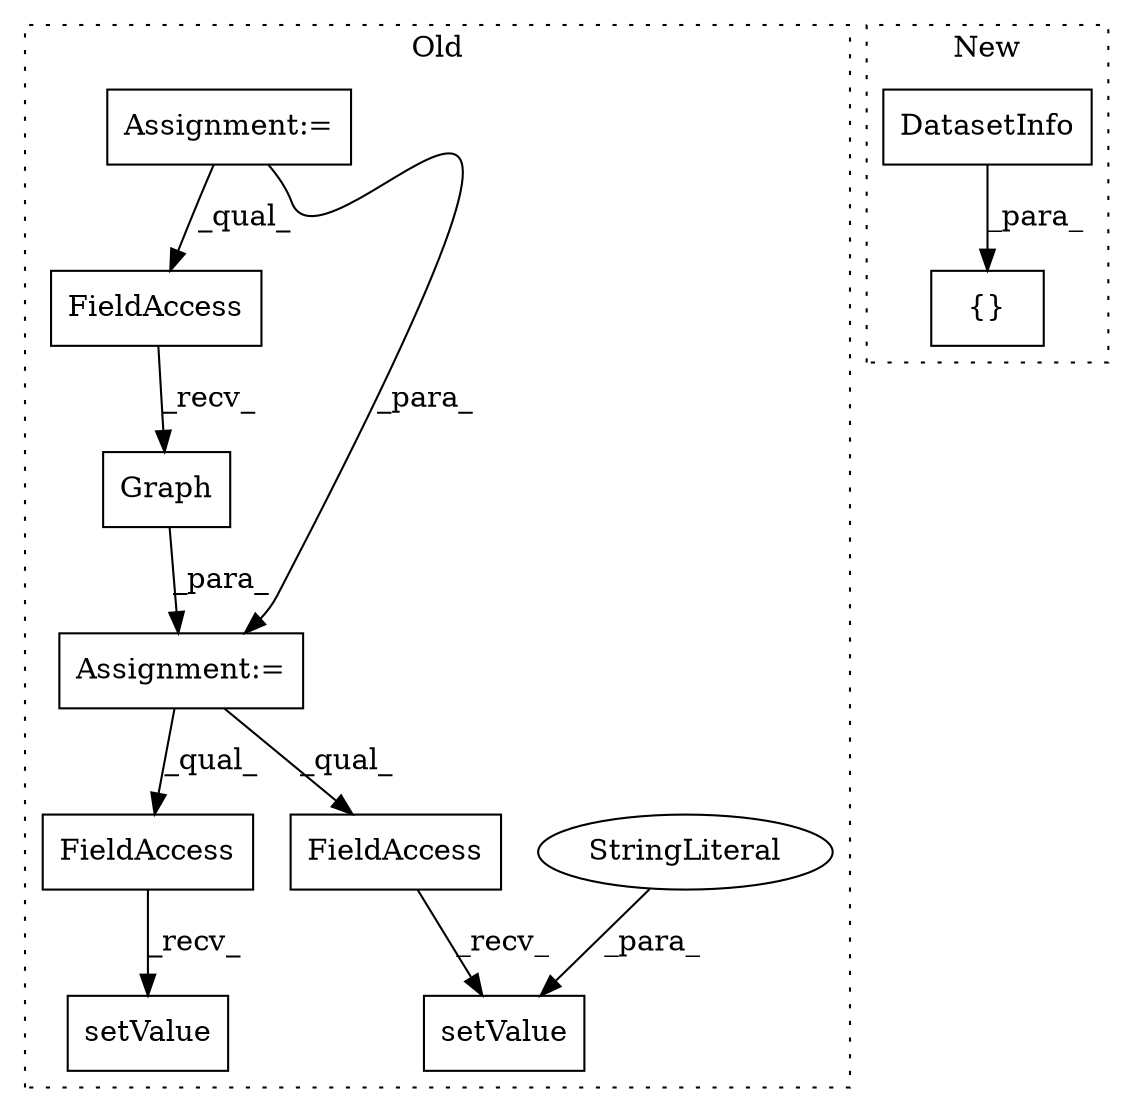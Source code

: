 digraph G {
subgraph cluster0 {
1 [label="Graph" a="32" s="16776" l="7" shape="box"];
4 [label="FieldAccess" a="22" s="16875" l="18" shape="box"];
5 [label="FieldAccess" a="22" s="16761" l="14" shape="box"];
6 [label="FieldAccess" a="22" s="17020" l="23" shape="box"];
7 [label="setValue" a="32" s="17044,17079" l="9,1" shape="box"];
8 [label="Assignment:=" a="7" s="16760" l="1" shape="box"];
9 [label="StringLiteral" a="45" s="17053" l="26" shape="ellipse"];
10 [label="setValue" a="32" s="16894,16921" l="9,1" shape="box"];
11 [label="Assignment:=" a="7" s="16366" l="8" shape="box"];
label = "Old";
style="dotted";
}
subgraph cluster1 {
2 [label="{}" a="4" s="16913,16918" l="1,1" shape="box"];
3 [label="DatasetInfo" a="32" s="16769,16872" l="12,1" shape="box"];
label = "New";
style="dotted";
}
1 -> 8 [label="_para_"];
3 -> 2 [label="_para_"];
4 -> 10 [label="_recv_"];
5 -> 1 [label="_recv_"];
6 -> 7 [label="_recv_"];
8 -> 6 [label="_qual_"];
8 -> 4 [label="_qual_"];
9 -> 7 [label="_para_"];
11 -> 8 [label="_para_"];
11 -> 5 [label="_qual_"];
}
